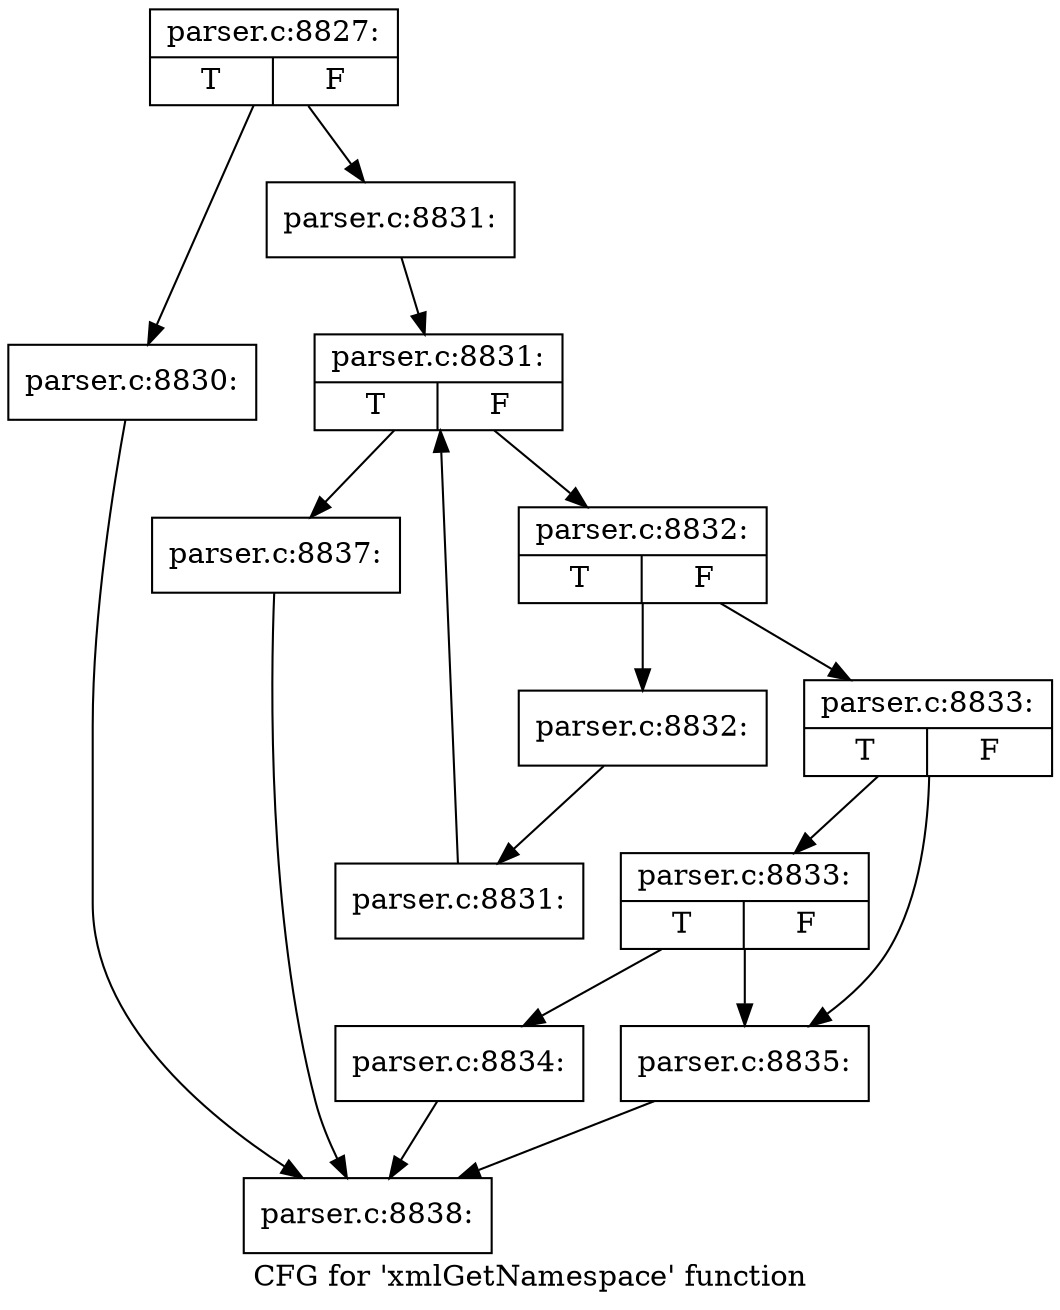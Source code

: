 digraph "CFG for 'xmlGetNamespace' function" {
	label="CFG for 'xmlGetNamespace' function";

	Node0x63b1ee0 [shape=record,label="{parser.c:8827:|{<s0>T|<s1>F}}"];
	Node0x63b1ee0 -> Node0x63b2460;
	Node0x63b1ee0 -> Node0x63ce570;
	Node0x63b2460 [shape=record,label="{parser.c:8830:}"];
	Node0x63b2460 -> Node0x63cdb50;
	Node0x63ce570 [shape=record,label="{parser.c:8831:}"];
	Node0x63ce570 -> Node0x63cf000;
	Node0x63cf000 [shape=record,label="{parser.c:8831:|{<s0>T|<s1>F}}"];
	Node0x63cf000 -> Node0x63cf2e0;
	Node0x63cf000 -> Node0x63cebf0;
	Node0x63cf2e0 [shape=record,label="{parser.c:8832:|{<s0>T|<s1>F}}"];
	Node0x63cf2e0 -> Node0x63cf5b0;
	Node0x63cf2e0 -> Node0x63cf600;
	Node0x63cf5b0 [shape=record,label="{parser.c:8833:|{<s0>T|<s1>F}}"];
	Node0x63cf5b0 -> Node0x63cfcf0;
	Node0x63cf5b0 -> Node0x63cfca0;
	Node0x63cfcf0 [shape=record,label="{parser.c:8833:|{<s0>T|<s1>F}}"];
	Node0x63cfcf0 -> Node0x63cfc50;
	Node0x63cfcf0 -> Node0x63cfca0;
	Node0x63cfc50 [shape=record,label="{parser.c:8834:}"];
	Node0x63cfc50 -> Node0x63cdb50;
	Node0x63cfca0 [shape=record,label="{parser.c:8835:}"];
	Node0x63cfca0 -> Node0x63cdb50;
	Node0x63cf600 [shape=record,label="{parser.c:8832:}"];
	Node0x63cf600 -> Node0x63cf250;
	Node0x63cf250 [shape=record,label="{parser.c:8831:}"];
	Node0x63cf250 -> Node0x63cf000;
	Node0x63cebf0 [shape=record,label="{parser.c:8837:}"];
	Node0x63cebf0 -> Node0x63cdb50;
	Node0x63cdb50 [shape=record,label="{parser.c:8838:}"];
}
